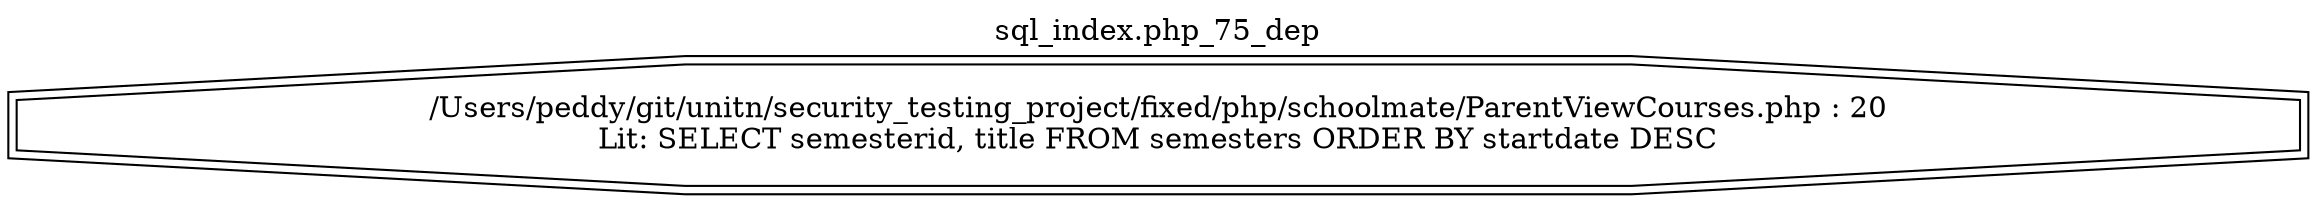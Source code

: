 digraph cfg {
  label="sql_index.php_75_dep";
  labelloc=t;
  n1 [shape=doubleoctagon, label="/Users/peddy/git/unitn/security_testing_project/fixed/php/schoolmate/ParentViewCourses.php : 20\nLit: SELECT semesterid, title FROM semesters ORDER BY startdate DESC\n"];
}
